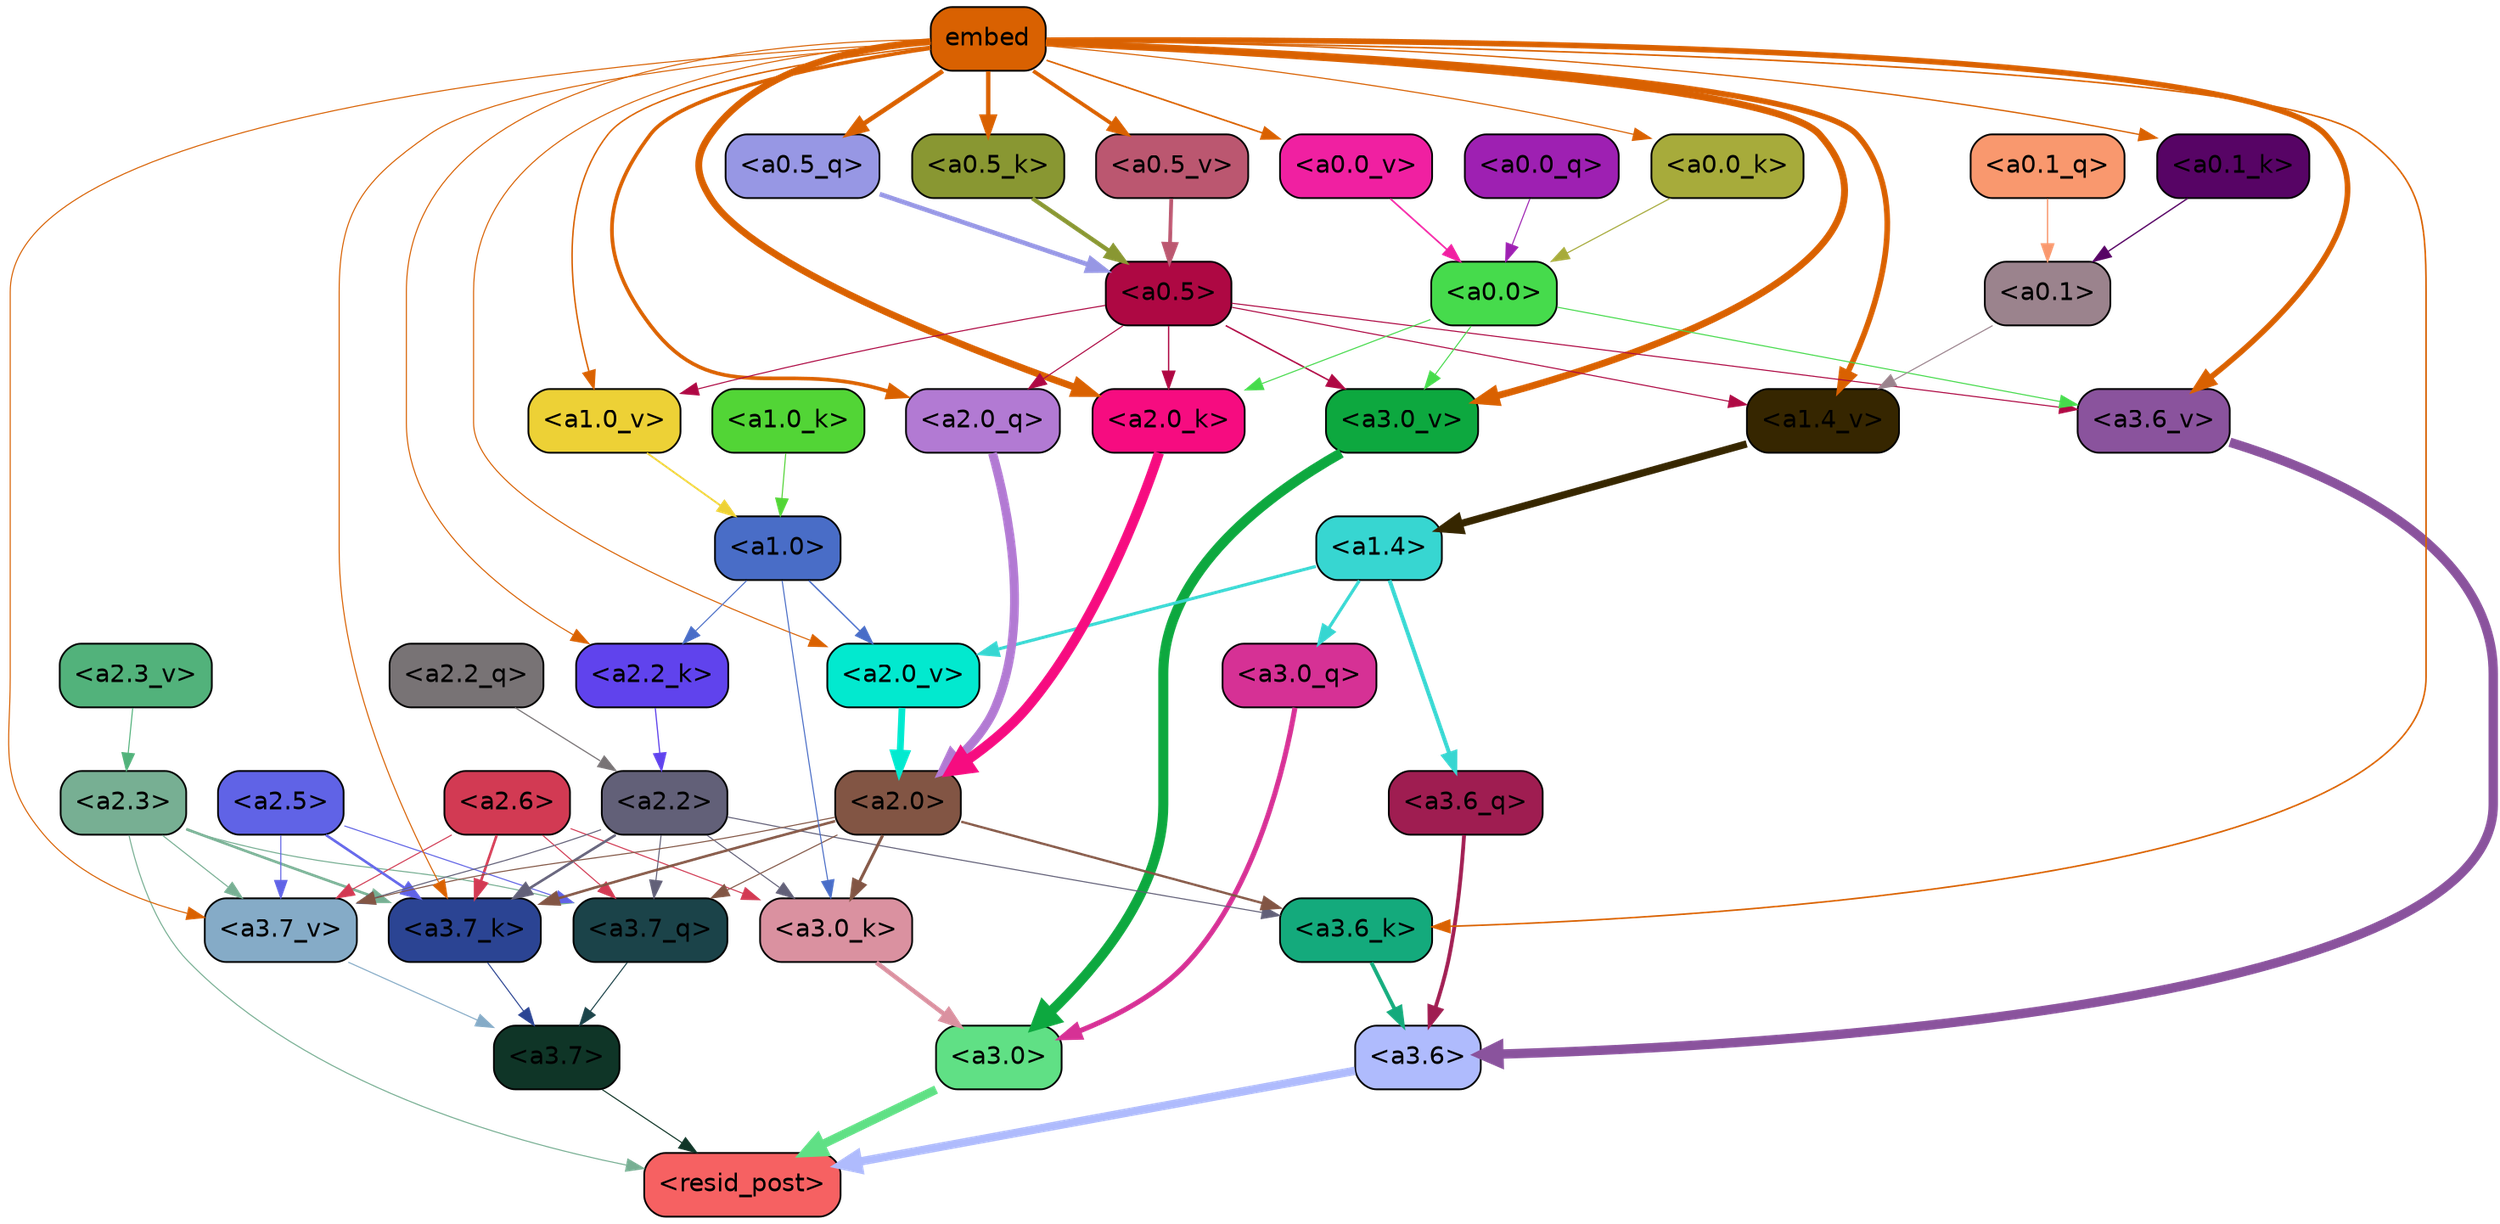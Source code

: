 strict digraph "" {
	graph [bgcolor=transparent,
		layout=dot,
		overlap=false,
		splines=true
	];
	"<a3.7>"	[color=black,
		fillcolor="#0f3527",
		fontname=Helvetica,
		shape=box,
		style="filled, rounded"];
	"<resid_post>"	[color=black,
		fillcolor="#f66162",
		fontname=Helvetica,
		shape=box,
		style="filled, rounded"];
	"<a3.7>" -> "<resid_post>"	[color="#0f3527",
		penwidth=0.6];
	"<a3.6>"	[color=black,
		fillcolor="#afbbfd",
		fontname=Helvetica,
		shape=box,
		style="filled, rounded"];
	"<a3.6>" -> "<resid_post>"	[color="#afbbfd",
		penwidth=4.746312499046326];
	"<a3.0>"	[color=black,
		fillcolor="#60e085",
		fontname=Helvetica,
		shape=box,
		style="filled, rounded"];
	"<a3.0>" -> "<resid_post>"	[color="#60e085",
		penwidth=4.896343111991882];
	"<a2.3>"	[color=black,
		fillcolor="#77af93",
		fontname=Helvetica,
		shape=box,
		style="filled, rounded"];
	"<a2.3>" -> "<resid_post>"	[color="#77af93",
		penwidth=0.6];
	"<a3.7_q>"	[color=black,
		fillcolor="#1b4349",
		fontname=Helvetica,
		shape=box,
		style="filled, rounded"];
	"<a2.3>" -> "<a3.7_q>"	[color="#77af93",
		penwidth=0.6];
	"<a3.7_k>"	[color=black,
		fillcolor="#2b4493",
		fontname=Helvetica,
		shape=box,
		style="filled, rounded"];
	"<a2.3>" -> "<a3.7_k>"	[color="#77af93",
		penwidth=1.467104621231556];
	"<a3.7_v>"	[color=black,
		fillcolor="#85abc7",
		fontname=Helvetica,
		shape=box,
		style="filled, rounded"];
	"<a2.3>" -> "<a3.7_v>"	[color="#77af93",
		penwidth=0.6];
	"<a3.7_q>" -> "<a3.7>"	[color="#1b4349",
		penwidth=0.6];
	"<a3.6_q>"	[color=black,
		fillcolor="#9f1d51",
		fontname=Helvetica,
		shape=box,
		style="filled, rounded"];
	"<a3.6_q>" -> "<a3.6>"	[color="#9f1d51",
		penwidth=2.160832464694977];
	"<a3.0_q>"	[color=black,
		fillcolor="#d63195",
		fontname=Helvetica,
		shape=box,
		style="filled, rounded"];
	"<a3.0_q>" -> "<a3.0>"	[color="#d63195",
		penwidth=2.870753765106201];
	"<a3.7_k>" -> "<a3.7>"	[color="#2b4493",
		penwidth=0.6];
	"<a3.6_k>"	[color=black,
		fillcolor="#14aa7c",
		fontname=Helvetica,
		shape=box,
		style="filled, rounded"];
	"<a3.6_k>" -> "<a3.6>"	[color="#14aa7c",
		penwidth=2.13908451795578];
	"<a3.0_k>"	[color=black,
		fillcolor="#da91a0",
		fontname=Helvetica,
		shape=box,
		style="filled, rounded"];
	"<a3.0_k>" -> "<a3.0>"	[color="#da91a0",
		penwidth=2.520303964614868];
	"<a3.7_v>" -> "<a3.7>"	[color="#85abc7",
		penwidth=0.6];
	"<a3.6_v>"	[color=black,
		fillcolor="#8a539d",
		fontname=Helvetica,
		shape=box,
		style="filled, rounded"];
	"<a3.6_v>" -> "<a3.6>"	[color="#8a539d",
		penwidth=5.297133803367615];
	"<a3.0_v>"	[color=black,
		fillcolor="#0da83f",
		fontname=Helvetica,
		shape=box,
		style="filled, rounded"];
	"<a3.0_v>" -> "<a3.0>"	[color="#0da83f",
		penwidth=5.680712580680847];
	"<a2.6>"	[color=black,
		fillcolor="#d23a53",
		fontname=Helvetica,
		shape=box,
		style="filled, rounded"];
	"<a2.6>" -> "<a3.7_q>"	[color="#d23a53",
		penwidth=0.6];
	"<a2.6>" -> "<a3.7_k>"	[color="#d23a53",
		penwidth=1.4453159049153328];
	"<a2.6>" -> "<a3.0_k>"	[color="#d23a53",
		penwidth=0.6];
	"<a2.6>" -> "<a3.7_v>"	[color="#d23a53",
		penwidth=0.6];
	"<a2.5>"	[color=black,
		fillcolor="#6063e6",
		fontname=Helvetica,
		shape=box,
		style="filled, rounded"];
	"<a2.5>" -> "<a3.7_q>"	[color="#6063e6",
		penwidth=0.6];
	"<a2.5>" -> "<a3.7_k>"	[color="#6063e6",
		penwidth=1.4526091292500496];
	"<a2.5>" -> "<a3.7_v>"	[color="#6063e6",
		penwidth=0.6];
	"<a2.2>"	[color=black,
		fillcolor="#626078",
		fontname=Helvetica,
		shape=box,
		style="filled, rounded"];
	"<a2.2>" -> "<a3.7_q>"	[color="#626078",
		penwidth=0.6];
	"<a2.2>" -> "<a3.7_k>"	[color="#626078",
		penwidth=1.4310357049107552];
	"<a2.2>" -> "<a3.6_k>"	[color="#626078",
		penwidth=0.6];
	"<a2.2>" -> "<a3.0_k>"	[color="#626078",
		penwidth=0.6];
	"<a2.2>" -> "<a3.7_v>"	[color="#626078",
		penwidth=0.6];
	"<a2.0>"	[color=black,
		fillcolor="#825544",
		fontname=Helvetica,
		shape=box,
		style="filled, rounded"];
	"<a2.0>" -> "<a3.7_q>"	[color="#825544",
		penwidth=0.6];
	"<a2.0>" -> "<a3.7_k>"	[color="#825544",
		penwidth=1.4314699843525887];
	"<a2.0>" -> "<a3.6_k>"	[color="#825544",
		penwidth=1.2950235605239868];
	"<a2.0>" -> "<a3.0_k>"	[color="#825544",
		penwidth=1.712992787361145];
	"<a2.0>" -> "<a3.7_v>"	[color="#825544",
		penwidth=0.6];
	"<a1.4>"	[color=black,
		fillcolor="#37d6d1",
		fontname=Helvetica,
		shape=box,
		style="filled, rounded"];
	"<a1.4>" -> "<a3.6_q>"	[color="#37d6d1",
		penwidth=2.242796540260315];
	"<a1.4>" -> "<a3.0_q>"	[color="#37d6d1",
		penwidth=1.7808996737003326];
	"<a2.0_v>"	[color=black,
		fillcolor="#02e9cf",
		fontname=Helvetica,
		shape=box,
		style="filled, rounded"];
	"<a1.4>" -> "<a2.0_v>"	[color="#37d6d1",
		penwidth=1.7603429555892944];
	embed	[color=black,
		fillcolor="#d96101",
		fontname=Helvetica,
		shape=box,
		style="filled, rounded"];
	embed -> "<a3.7_k>"	[color="#d96101",
		penwidth=0.6];
	embed -> "<a3.6_k>"	[color="#d96101",
		penwidth=0.891706109046936];
	embed -> "<a3.7_v>"	[color="#d96101",
		penwidth=0.6];
	embed -> "<a3.6_v>"	[color="#d96101",
		penwidth=3.1766927242279053];
	embed -> "<a3.0_v>"	[color="#d96101",
		penwidth=3.9005755856633186];
	"<a2.0_q>"	[color=black,
		fillcolor="#b27ad3",
		fontname=Helvetica,
		shape=box,
		style="filled, rounded"];
	embed -> "<a2.0_q>"	[color="#d96101",
		penwidth=2.0810389518737793];
	"<a2.2_k>"	[color=black,
		fillcolor="#6043ed",
		fontname=Helvetica,
		shape=box,
		style="filled, rounded"];
	embed -> "<a2.2_k>"	[color="#d96101",
		penwidth=0.6];
	"<a2.0_k>"	[color=black,
		fillcolor="#f60c80",
		fontname=Helvetica,
		shape=box,
		style="filled, rounded"];
	embed -> "<a2.0_k>"	[color="#d96101",
		penwidth=3.8915770053863525];
	embed -> "<a2.0_v>"	[color="#d96101",
		penwidth=0.6];
	"<a1.4_v>"	[color=black,
		fillcolor="#362600",
		fontname=Helvetica,
		shape=box,
		style="filled, rounded"];
	embed -> "<a1.4_v>"	[color="#d96101",
		penwidth=3.201367974281311];
	"<a1.0_v>"	[color=black,
		fillcolor="#edd136",
		fontname=Helvetica,
		shape=box,
		style="filled, rounded"];
	embed -> "<a1.0_v>"	[color="#d96101",
		penwidth=0.8298318386077881];
	"<a0.5_q>"	[color=black,
		fillcolor="#9797e4",
		fontname=Helvetica,
		shape=box,
		style="filled, rounded"];
	embed -> "<a0.5_q>"	[color="#d96101",
		penwidth=2.619193136692047];
	"<a0.5_k>"	[color=black,
		fillcolor="#899732",
		fontname=Helvetica,
		shape=box,
		style="filled, rounded"];
	embed -> "<a0.5_k>"	[color="#d96101",
		penwidth=2.463372528553009];
	"<a0.1_k>"	[color=black,
		fillcolor="#570465",
		fontname=Helvetica,
		shape=box,
		style="filled, rounded"];
	embed -> "<a0.1_k>"	[color="#d96101",
		penwidth=0.7361953854560852];
	"<a0.0_k>"	[color=black,
		fillcolor="#a7ab3b",
		fontname=Helvetica,
		shape=box,
		style="filled, rounded"];
	embed -> "<a0.0_k>"	[color="#d96101",
		penwidth=0.628424346446991];
	"<a0.5_v>"	[color=black,
		fillcolor="#bb5770",
		fontname=Helvetica,
		shape=box,
		style="filled, rounded"];
	embed -> "<a0.5_v>"	[color="#d96101",
		penwidth=2.125113606452942];
	"<a0.0_v>"	[color=black,
		fillcolor="#f020a1",
		fontname=Helvetica,
		shape=box,
		style="filled, rounded"];
	embed -> "<a0.0_v>"	[color="#d96101",
		penwidth=0.9198476672172546];
	"<a1.0>"	[color=black,
		fillcolor="#496dc7",
		fontname=Helvetica,
		shape=box,
		style="filled, rounded"];
	"<a1.0>" -> "<a3.0_k>"	[color="#496dc7",
		penwidth=0.6];
	"<a1.0>" -> "<a2.2_k>"	[color="#496dc7",
		penwidth=0.6];
	"<a1.0>" -> "<a2.0_v>"	[color="#496dc7",
		penwidth=0.7897878289222717];
	"<a0.5>"	[color=black,
		fillcolor="#ae0843",
		fontname=Helvetica,
		shape=box,
		style="filled, rounded"];
	"<a0.5>" -> "<a3.6_v>"	[color="#ae0843",
		penwidth=0.6];
	"<a0.5>" -> "<a3.0_v>"	[color="#ae0843",
		penwidth=0.8493617177009583];
	"<a0.5>" -> "<a2.0_q>"	[color="#ae0843",
		penwidth=0.6];
	"<a0.5>" -> "<a2.0_k>"	[color="#ae0843",
		penwidth=0.7482255101203918];
	"<a0.5>" -> "<a1.4_v>"	[color="#ae0843",
		penwidth=0.6];
	"<a0.5>" -> "<a1.0_v>"	[color="#ae0843",
		penwidth=0.6];
	"<a0.0>"	[color=black,
		fillcolor="#46db4c",
		fontname=Helvetica,
		shape=box,
		style="filled, rounded"];
	"<a0.0>" -> "<a3.6_v>"	[color="#46db4c",
		penwidth=0.6];
	"<a0.0>" -> "<a3.0_v>"	[color="#46db4c",
		penwidth=0.6];
	"<a0.0>" -> "<a2.0_k>"	[color="#46db4c",
		penwidth=0.6];
	"<a2.2_q>"	[color=black,
		fillcolor="#787375",
		fontname=Helvetica,
		shape=box,
		style="filled, rounded"];
	"<a2.2_q>" -> "<a2.2>"	[color="#787375",
		penwidth=0.6449352353811264];
	"<a2.0_q>" -> "<a2.0>"	[color="#b27ad3",
		penwidth=5.017253503203392];
	"<a2.2_k>" -> "<a2.2>"	[color="#6043ed",
		penwidth=0.6690489649772644];
	"<a2.0_k>" -> "<a2.0>"	[color="#f60c80",
		penwidth=5.656688302755356];
	"<a2.3_v>"	[color=black,
		fillcolor="#52b27b",
		fontname=Helvetica,
		shape=box,
		style="filled, rounded"];
	"<a2.3_v>" -> "<a2.3>"	[color="#52b27b",
		penwidth=0.6];
	"<a2.0_v>" -> "<a2.0>"	[color="#02e9cf",
		penwidth=3.8170836865901947];
	"<a1.0_k>"	[color=black,
		fillcolor="#52d536",
		fontname=Helvetica,
		shape=box,
		style="filled, rounded"];
	"<a1.0_k>" -> "<a1.0>"	[color="#52d536",
		penwidth=0.6];
	"<a1.4_v>" -> "<a1.4>"	[color="#362600",
		penwidth=4.140247106552124];
	"<a1.0_v>" -> "<a1.0>"	[color="#edd136",
		penwidth=1.020309567451477];
	"<a0.1>"	[color=black,
		fillcolor="#9b838d",
		fontname=Helvetica,
		shape=box,
		style="filled, rounded"];
	"<a0.1>" -> "<a1.4_v>"	[color="#9b838d",
		penwidth=0.6];
	"<a0.5_q>" -> "<a0.5>"	[color="#9797e4",
		penwidth=2.6191927194595337];
	"<a0.1_q>"	[color=black,
		fillcolor="#f9986e",
		fontname=Helvetica,
		shape=box,
		style="filled, rounded"];
	"<a0.1_q>" -> "<a0.1>"	[color="#f9986e",
		penwidth=0.7419459819793701];
	"<a0.0_q>"	[color=black,
		fillcolor="#9e20b2",
		fontname=Helvetica,
		shape=box,
		style="filled, rounded"];
	"<a0.0_q>" -> "<a0.0>"	[color="#9e20b2",
		penwidth=0.6];
	"<a0.5_k>" -> "<a0.5>"	[color="#899732",
		penwidth=2.463372588157654];
	"<a0.1_k>" -> "<a0.1>"	[color="#570465",
		penwidth=0.7361900806427002];
	"<a0.0_k>" -> "<a0.0>"	[color="#a7ab3b",
		penwidth=0.6284329891204834];
	"<a0.5_v>" -> "<a0.5>"	[color="#bb5770",
		penwidth=2.1396186351776123];
	"<a0.0_v>" -> "<a0.0>"	[color="#f020a1",
		penwidth=0.9198480844497681];
}
